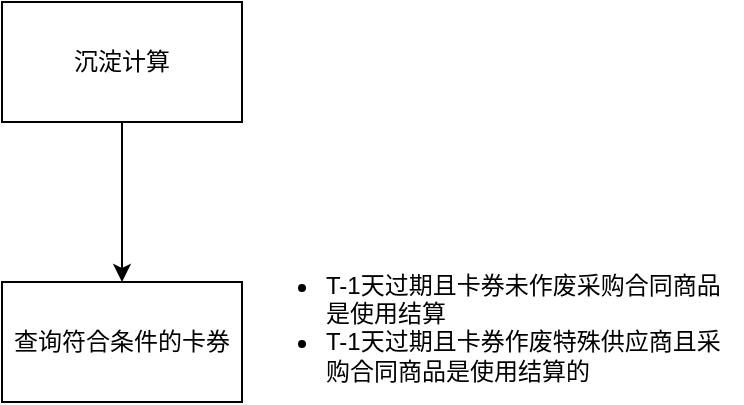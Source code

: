 <mxfile version="21.5.1" type="github">
  <diagram name="第 1 页" id="mcftxhT0yvvc1qlR4rh5">
    <mxGraphModel dx="1174" dy="721" grid="1" gridSize="10" guides="1" tooltips="1" connect="1" arrows="1" fold="1" page="1" pageScale="1" pageWidth="827" pageHeight="1169" math="0" shadow="0">
      <root>
        <mxCell id="0" />
        <mxCell id="1" parent="0" />
        <mxCell id="e7mO76Mi_cVMMIp3Ff4T-3" value="" style="edgeStyle=orthogonalEdgeStyle;rounded=0;orthogonalLoop=1;jettySize=auto;html=1;" edge="1" parent="1" source="e7mO76Mi_cVMMIp3Ff4T-1" target="e7mO76Mi_cVMMIp3Ff4T-2">
          <mxGeometry relative="1" as="geometry" />
        </mxCell>
        <mxCell id="e7mO76Mi_cVMMIp3Ff4T-1" value="沉淀计算" style="rounded=0;whiteSpace=wrap;html=1;" vertex="1" parent="1">
          <mxGeometry x="310" y="20" width="120" height="60" as="geometry" />
        </mxCell>
        <mxCell id="e7mO76Mi_cVMMIp3Ff4T-2" value="查询符合条件的卡券" style="rounded=0;whiteSpace=wrap;html=1;" vertex="1" parent="1">
          <mxGeometry x="310" y="160" width="120" height="60" as="geometry" />
        </mxCell>
        <mxCell id="e7mO76Mi_cVMMIp3Ff4T-25" value="&lt;ul&gt;&lt;li&gt;T-1天过期且卡券未作废采购合同商品是使用结算&lt;/li&gt;&lt;li&gt;T-1天过期且卡券作废特殊供应商且采购合同商品是使用结算的&lt;/li&gt;&lt;/ul&gt;" style="text;strokeColor=none;fillColor=none;html=1;whiteSpace=wrap;verticalAlign=middle;overflow=hidden;" vertex="1" parent="1">
          <mxGeometry x="430" y="140" width="250" height="80" as="geometry" />
        </mxCell>
      </root>
    </mxGraphModel>
  </diagram>
</mxfile>
